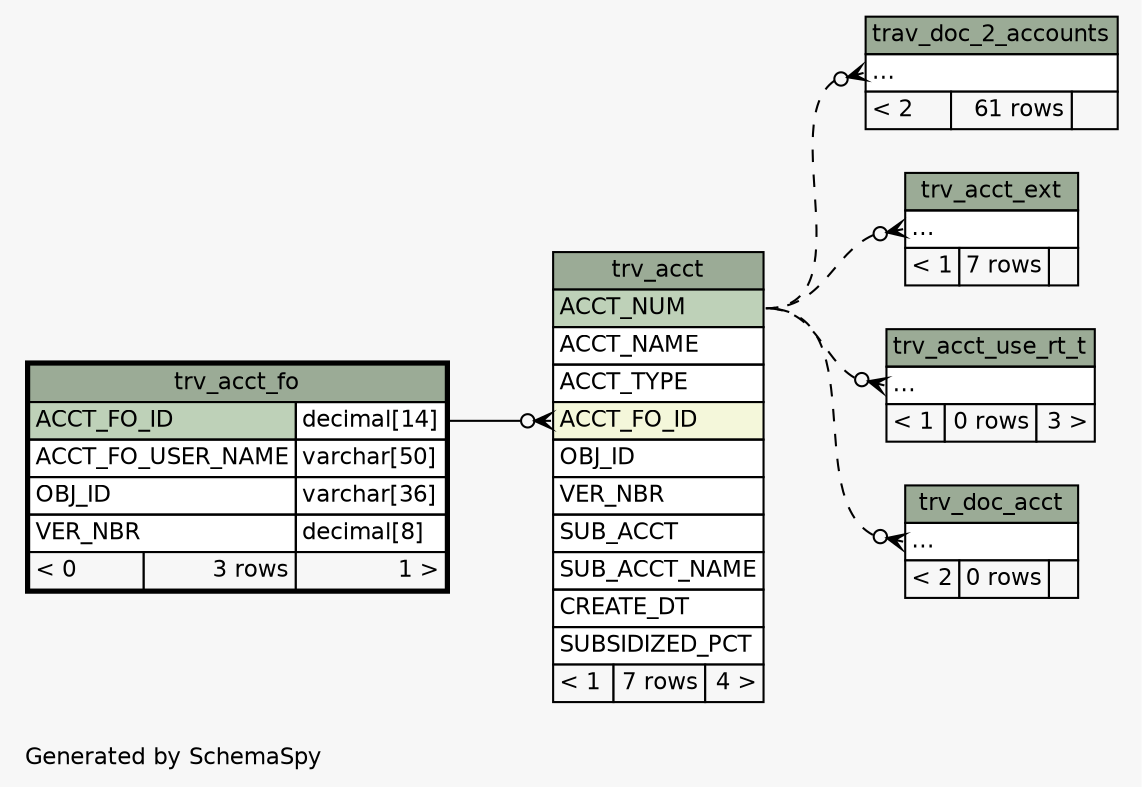 // dot 2.28.0 on Mac OS X 10.7.2
// SchemaSpy rev 590
digraph "impliedTwoDegreesRelationshipsDiagram" {
  graph [
    rankdir="RL"
    bgcolor="#f7f7f7"
    label="\nGenerated by SchemaSpy"
    labeljust="l"
    nodesep="0.18"
    ranksep="0.46"
    fontname="Helvetica"
    fontsize="11"
  ];
  node [
    fontname="Helvetica"
    fontsize="11"
    shape="plaintext"
  ];
  edge [
    arrowsize="0.8"
  ];
  "trav_doc_2_accounts":"elipses":w -> "trv_acct":"ACCT_NUM":e [arrowhead=none dir=back arrowtail=crowodot style=dashed];
  "trv_acct":"ACCT_FO_ID":w -> "trv_acct_fo":"ACCT_FO_ID.type":e [arrowhead=none dir=back arrowtail=crowodot];
  "trv_acct_ext":"elipses":w -> "trv_acct":"ACCT_NUM":e [arrowhead=none dir=back arrowtail=crowodot style=dashed];
  "trv_acct_use_rt_t":"elipses":w -> "trv_acct":"ACCT_NUM":e [arrowhead=none dir=back arrowtail=crowodot style=dashed];
  "trv_doc_acct":"elipses":w -> "trv_acct":"ACCT_NUM":e [arrowhead=none dir=back arrowtail=crowodot style=dashed];
  "trav_doc_2_accounts" [
    label=<
    <TABLE BORDER="0" CELLBORDER="1" CELLSPACING="0" BGCOLOR="#ffffff">
      <TR><TD COLSPAN="3" BGCOLOR="#9bab96" ALIGN="CENTER">trav_doc_2_accounts</TD></TR>
      <TR><TD PORT="elipses" COLSPAN="3" ALIGN="LEFT">...</TD></TR>
      <TR><TD ALIGN="LEFT" BGCOLOR="#f7f7f7">&lt; 2</TD><TD ALIGN="RIGHT" BGCOLOR="#f7f7f7">61 rows</TD><TD ALIGN="RIGHT" BGCOLOR="#f7f7f7">  </TD></TR>
    </TABLE>>
    URL="trav_doc_2_accounts.html"
    tooltip="trav_doc_2_accounts"
  ];
  "trv_acct" [
    label=<
    <TABLE BORDER="0" CELLBORDER="1" CELLSPACING="0" BGCOLOR="#ffffff">
      <TR><TD COLSPAN="3" BGCOLOR="#9bab96" ALIGN="CENTER">trv_acct</TD></TR>
      <TR><TD PORT="ACCT_NUM" COLSPAN="3" BGCOLOR="#bed1b8" ALIGN="LEFT">ACCT_NUM</TD></TR>
      <TR><TD PORT="ACCT_NAME" COLSPAN="3" ALIGN="LEFT">ACCT_NAME</TD></TR>
      <TR><TD PORT="ACCT_TYPE" COLSPAN="3" ALIGN="LEFT">ACCT_TYPE</TD></TR>
      <TR><TD PORT="ACCT_FO_ID" COLSPAN="3" BGCOLOR="#f4f7da" ALIGN="LEFT">ACCT_FO_ID</TD></TR>
      <TR><TD PORT="OBJ_ID" COLSPAN="3" ALIGN="LEFT">OBJ_ID</TD></TR>
      <TR><TD PORT="VER_NBR" COLSPAN="3" ALIGN="LEFT">VER_NBR</TD></TR>
      <TR><TD PORT="SUB_ACCT" COLSPAN="3" ALIGN="LEFT">SUB_ACCT</TD></TR>
      <TR><TD PORT="SUB_ACCT_NAME" COLSPAN="3" ALIGN="LEFT">SUB_ACCT_NAME</TD></TR>
      <TR><TD PORT="CREATE_DT" COLSPAN="3" ALIGN="LEFT">CREATE_DT</TD></TR>
      <TR><TD PORT="SUBSIDIZED_PCT" COLSPAN="3" ALIGN="LEFT">SUBSIDIZED_PCT</TD></TR>
      <TR><TD ALIGN="LEFT" BGCOLOR="#f7f7f7">&lt; 1</TD><TD ALIGN="RIGHT" BGCOLOR="#f7f7f7">7 rows</TD><TD ALIGN="RIGHT" BGCOLOR="#f7f7f7">4 &gt;</TD></TR>
    </TABLE>>
    URL="trv_acct.html"
    tooltip="trv_acct"
  ];
  "trv_acct_ext" [
    label=<
    <TABLE BORDER="0" CELLBORDER="1" CELLSPACING="0" BGCOLOR="#ffffff">
      <TR><TD COLSPAN="3" BGCOLOR="#9bab96" ALIGN="CENTER">trv_acct_ext</TD></TR>
      <TR><TD PORT="elipses" COLSPAN="3" ALIGN="LEFT">...</TD></TR>
      <TR><TD ALIGN="LEFT" BGCOLOR="#f7f7f7">&lt; 1</TD><TD ALIGN="RIGHT" BGCOLOR="#f7f7f7">7 rows</TD><TD ALIGN="RIGHT" BGCOLOR="#f7f7f7">  </TD></TR>
    </TABLE>>
    URL="trv_acct_ext.html"
    tooltip="trv_acct_ext"
  ];
  "trv_acct_fo" [
    label=<
    <TABLE BORDER="2" CELLBORDER="1" CELLSPACING="0" BGCOLOR="#ffffff">
      <TR><TD COLSPAN="3" BGCOLOR="#9bab96" ALIGN="CENTER">trv_acct_fo</TD></TR>
      <TR><TD PORT="ACCT_FO_ID" COLSPAN="2" BGCOLOR="#bed1b8" ALIGN="LEFT">ACCT_FO_ID</TD><TD PORT="ACCT_FO_ID.type" ALIGN="LEFT">decimal[14]</TD></TR>
      <TR><TD PORT="ACCT_FO_USER_NAME" COLSPAN="2" ALIGN="LEFT">ACCT_FO_USER_NAME</TD><TD PORT="ACCT_FO_USER_NAME.type" ALIGN="LEFT">varchar[50]</TD></TR>
      <TR><TD PORT="OBJ_ID" COLSPAN="2" ALIGN="LEFT">OBJ_ID</TD><TD PORT="OBJ_ID.type" ALIGN="LEFT">varchar[36]</TD></TR>
      <TR><TD PORT="VER_NBR" COLSPAN="2" ALIGN="LEFT">VER_NBR</TD><TD PORT="VER_NBR.type" ALIGN="LEFT">decimal[8]</TD></TR>
      <TR><TD ALIGN="LEFT" BGCOLOR="#f7f7f7">&lt; 0</TD><TD ALIGN="RIGHT" BGCOLOR="#f7f7f7">3 rows</TD><TD ALIGN="RIGHT" BGCOLOR="#f7f7f7">1 &gt;</TD></TR>
    </TABLE>>
    URL="trv_acct_fo.html"
    tooltip="trv_acct_fo"
  ];
  "trv_acct_use_rt_t" [
    label=<
    <TABLE BORDER="0" CELLBORDER="1" CELLSPACING="0" BGCOLOR="#ffffff">
      <TR><TD COLSPAN="3" BGCOLOR="#9bab96" ALIGN="CENTER">trv_acct_use_rt_t</TD></TR>
      <TR><TD PORT="elipses" COLSPAN="3" ALIGN="LEFT">...</TD></TR>
      <TR><TD ALIGN="LEFT" BGCOLOR="#f7f7f7">&lt; 1</TD><TD ALIGN="RIGHT" BGCOLOR="#f7f7f7">0 rows</TD><TD ALIGN="RIGHT" BGCOLOR="#f7f7f7">3 &gt;</TD></TR>
    </TABLE>>
    URL="trv_acct_use_rt_t.html"
    tooltip="trv_acct_use_rt_t"
  ];
  "trv_doc_acct" [
    label=<
    <TABLE BORDER="0" CELLBORDER="1" CELLSPACING="0" BGCOLOR="#ffffff">
      <TR><TD COLSPAN="3" BGCOLOR="#9bab96" ALIGN="CENTER">trv_doc_acct</TD></TR>
      <TR><TD PORT="elipses" COLSPAN="3" ALIGN="LEFT">...</TD></TR>
      <TR><TD ALIGN="LEFT" BGCOLOR="#f7f7f7">&lt; 2</TD><TD ALIGN="RIGHT" BGCOLOR="#f7f7f7">0 rows</TD><TD ALIGN="RIGHT" BGCOLOR="#f7f7f7">  </TD></TR>
    </TABLE>>
    URL="trv_doc_acct.html"
    tooltip="trv_doc_acct"
  ];
}

